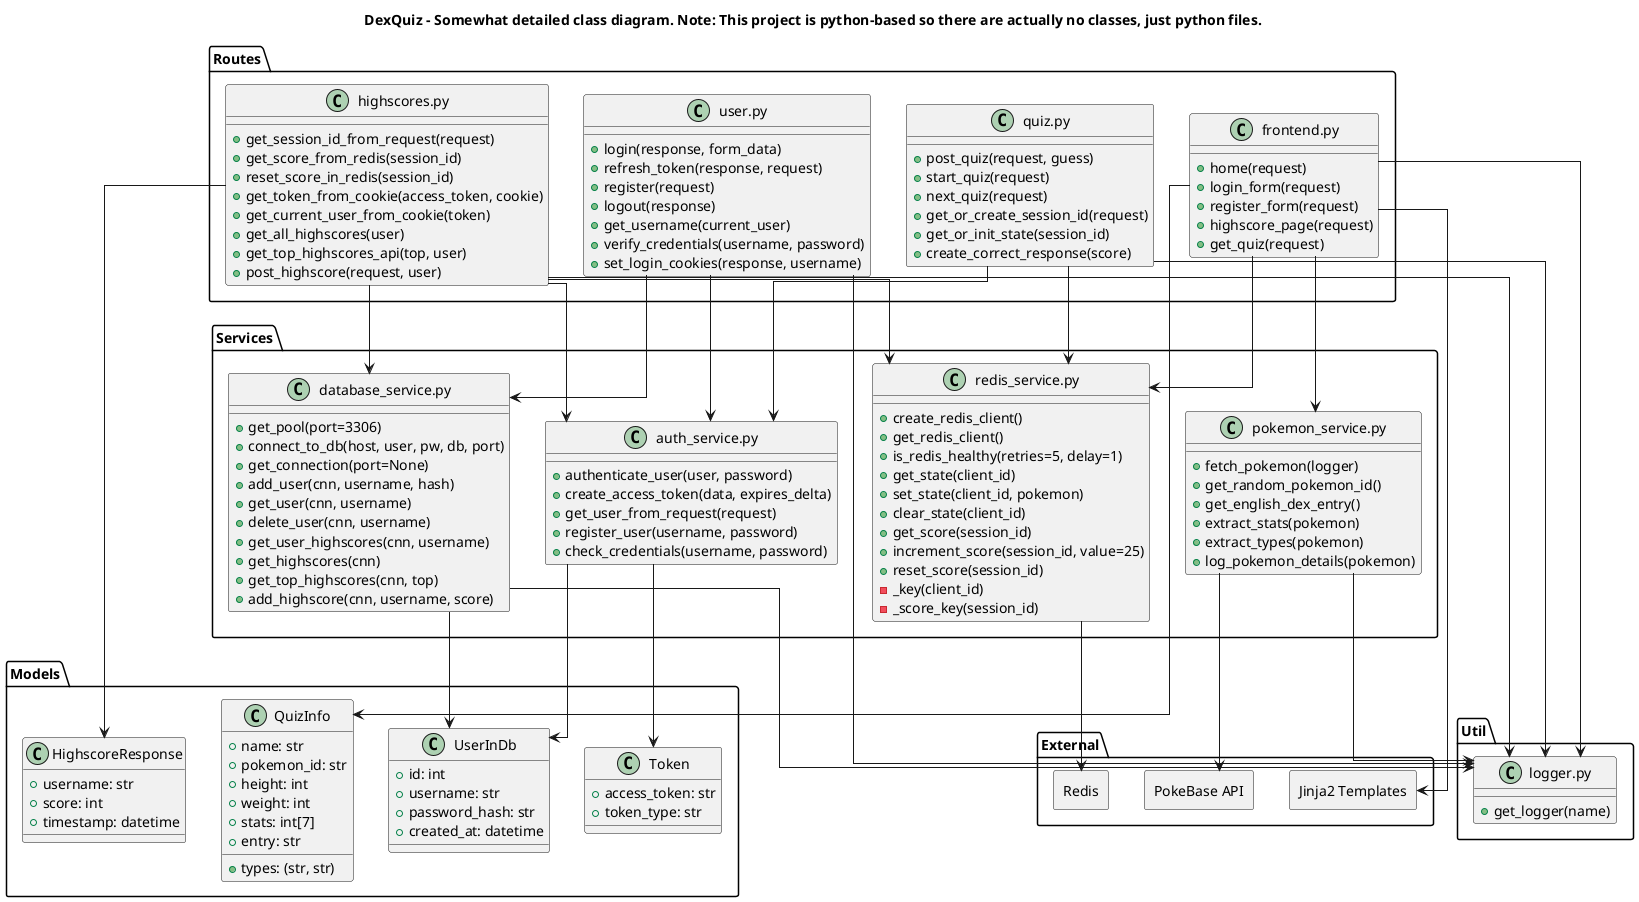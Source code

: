 @startuml
allowmixing
skinparam componentStyle rectangle
skinparam linetype ortho
title DexQuiz - Somewhat detailed class diagram. Note: This project is python-based so there are actually no classes, just python files.

package "Models" {
    class UserInDb {
        +id: int
        +username: str
        +password_hash: str
        +created_at: datetime
    }

    class QuizInfo {
        +name: str
        +pokemon_id: str
        +height: int
        +weight: int
        +stats: int[7]
        +types: (str, str)
        +entry: str
    }

    class Token {
        +access_token: str
        +token_type: str
    }

    class HighscoreResponse {
        +username: str
        +score: int
        +timestamp: datetime
    }
}

package "Routes" {
    class "frontend.py" as Frontend {
        +home(request)
        +login_form(request)
        +register_form(request)
        +highscore_page(request)
        +get_quiz(request)
    }

    
class "highscores.py" as HighscoreAPI {
    +get_session_id_from_request(request)
    +get_score_from_redis(session_id)
    +reset_score_in_redis(session_id)
    +get_token_from_cookie(access_token, cookie)
    +get_current_user_from_cookie(token)
    +get_all_highscores(user)
    +get_top_highscores_api(top, user)
    +post_highscore(request, user)
}
    class "quiz.py" as Quiz {
        +post_quiz(request, guess)
        +start_quiz(request)
        +next_quiz(request)
        +get_or_create_session_id(request)
        +get_or_init_state(session_id)
        +create_correct_response(score)
    }

    class "user.py" as UserAPI {
    +login(response, form_data)
    +refresh_token(response, request)
    +register(request)
    +logout(response)
    +get_username(current_user)
    +verify_credentials(username, password)
    +set_login_cookies(response, username)
}
}

package "Services" {
    class "auth_service.py" as AuthService {
        +authenticate_user(user, password)
        +create_access_token(data, expires_delta)
        +get_user_from_request(request)
        +register_user(username, password)
        +check_credentials(username, password)
    }

    class "database_service.py" as DatabaseService {
        +get_pool(port=3306)
        +connect_to_db(host, user, pw, db, port)
        +get_connection(port=None)
        +add_user(cnn, username, hash)
        +get_user(cnn, username)
        +delete_user(cnn, username)
        +get_user_highscores(cnn, username)
        +get_highscores(cnn)
        +get_top_highscores(cnn, top)
        +add_highscore(cnn, username, score)
    }

    class "pokemon_service.py" as PokemonService {
        +fetch_pokemon(logger)
        +get_random_pokemon_id()
        +get_english_dex_entry()
        +extract_stats(pokemon)
        +extract_types(pokemon)
        +log_pokemon_details(pokemon)
    }

    class "redis_service.py" as RedisService {
        +create_redis_client()
        +get_redis_client()
        +is_redis_healthy(retries=5, delay=1)
        +get_state(client_id)
        +set_state(client_id, pokemon)
        +clear_state(client_id)
        +get_score(session_id)
        +increment_score(session_id, value=25)
        +reset_score(session_id)
        -_key(client_id)
        -_score_key(session_id)
    }
}

package "Util" {
    class "logger.py" as Logger {
        +get_logger(name)
    }
}

package "External" {
    component "Jinja2 Templates"
    component "PokeBase API"
    component "Redis"
}

Frontend --> PokemonService
Frontend --> RedisService
Frontend --> Logger
Frontend --> "Jinja2 Templates"
Frontend --> QuizInfo

UserAPI --> AuthService
UserAPI --> DatabaseService
UserAPI --> Logger

HighscoreAPI --> AuthService
HighscoreAPI --> DatabaseService
HighscoreAPI --> Logger
HighscoreAPI --> HighscoreResponse
HighscoreAPI --> RedisService

Quiz --> AuthService
Quiz --> RedisService
Quiz --> Logger

AuthService --> UserInDb
AuthService --> Token

DatabaseService --> UserInDb
DatabaseService --> Logger

PokemonService --> Logger
PokemonService --> "PokeBase API"

RedisService --> "Redis"
@enduml